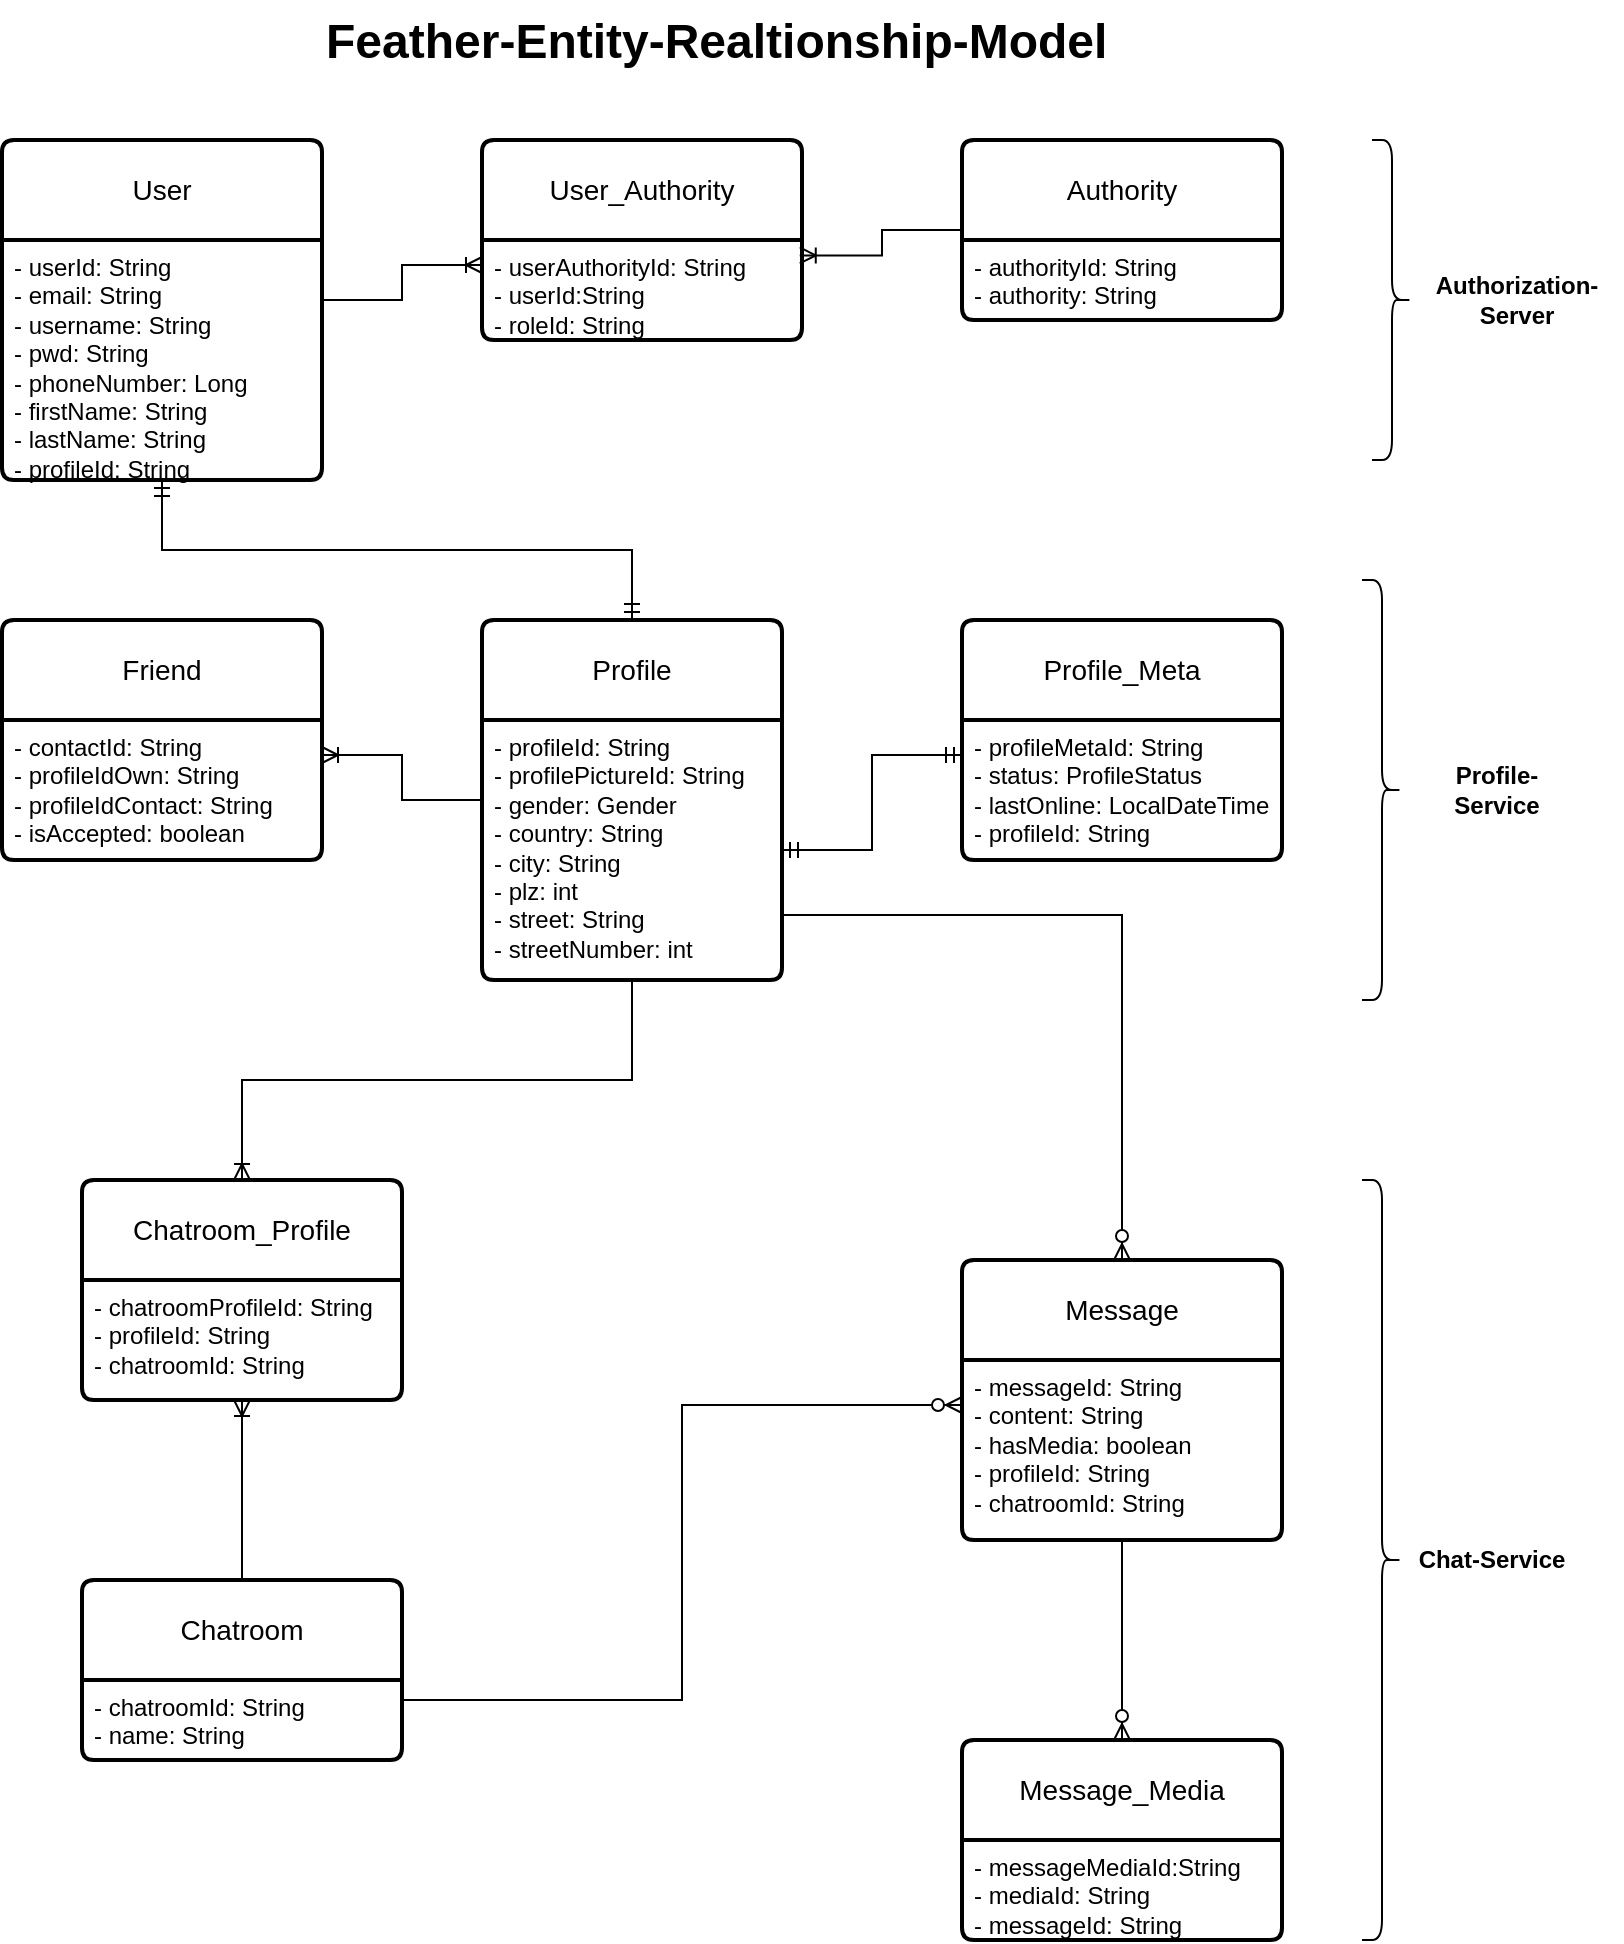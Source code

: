 <mxfile version="26.0.10">
  <diagram id="R2lEEEUBdFMjLlhIrx00" name="Feather-ERM">
    <mxGraphModel dx="1240" dy="578" grid="1" gridSize="10" guides="1" tooltips="1" connect="1" arrows="1" fold="1" page="1" pageScale="1" pageWidth="850" pageHeight="1100" math="0" shadow="0" extFonts="Permanent Marker^https://fonts.googleapis.com/css?family=Permanent+Marker">
      <root>
        <mxCell id="0" />
        <mxCell id="1" parent="0" />
        <mxCell id="oVwXMsBCDr5CwH-8BlyU-7" value="User" style="swimlane;childLayout=stackLayout;horizontal=1;startSize=50;horizontalStack=0;rounded=1;fontSize=14;fontStyle=0;strokeWidth=2;resizeParent=0;resizeLast=1;shadow=0;dashed=0;align=center;arcSize=4;whiteSpace=wrap;html=1;" parent="1" vertex="1">
          <mxGeometry x="40" y="80" width="160" height="170" as="geometry" />
        </mxCell>
        <mxCell id="oVwXMsBCDr5CwH-8BlyU-8" value="- userId: String&lt;br&gt;- email: String&lt;div&gt;- username: String&lt;/div&gt;&lt;div&gt;- pwd: String&lt;/div&gt;&lt;div&gt;-&lt;span style=&quot;background-color: transparent; color: light-dark(rgb(0, 0, 0), rgb(255, 255, 255));&quot;&gt;&amp;nbsp;phoneNumber: Long&lt;/span&gt;&lt;/div&gt;&lt;div&gt;&lt;div&gt;&lt;div&gt;- firstName: String&lt;/div&gt;&lt;div&gt;- lastName: String&lt;/div&gt;&lt;/div&gt;&lt;div&gt;- profileId: String&lt;/div&gt;&lt;/div&gt;&lt;div&gt;&lt;br&gt;&lt;/div&gt;" style="align=left;strokeColor=none;fillColor=none;spacingLeft=4;fontSize=12;verticalAlign=top;resizable=0;rotatable=0;part=1;html=1;" parent="oVwXMsBCDr5CwH-8BlyU-7" vertex="1">
          <mxGeometry y="50" width="160" height="120" as="geometry" />
        </mxCell>
        <mxCell id="oVwXMsBCDr5CwH-8BlyU-9" value="User_Authority" style="swimlane;childLayout=stackLayout;horizontal=1;startSize=50;horizontalStack=0;rounded=1;fontSize=14;fontStyle=0;strokeWidth=2;resizeParent=0;resizeLast=1;shadow=0;dashed=0;align=center;arcSize=4;whiteSpace=wrap;html=1;" parent="1" vertex="1">
          <mxGeometry x="280" y="80" width="160" height="100" as="geometry" />
        </mxCell>
        <mxCell id="oVwXMsBCDr5CwH-8BlyU-10" value="&lt;div&gt;&lt;span style=&quot;background-color: transparent; color: light-dark(rgb(0, 0, 0), rgb(255, 255, 255));&quot;&gt;- userAuthorityId: String&lt;/span&gt;&lt;/div&gt;- userId:String&lt;div&gt;- roleId: String&lt;/div&gt;" style="align=left;strokeColor=none;fillColor=none;spacingLeft=4;fontSize=12;verticalAlign=top;resizable=0;rotatable=0;part=1;html=1;" parent="oVwXMsBCDr5CwH-8BlyU-9" vertex="1">
          <mxGeometry y="50" width="160" height="50" as="geometry" />
        </mxCell>
        <mxCell id="oVwXMsBCDr5CwH-8BlyU-11" value="Authority" style="swimlane;childLayout=stackLayout;horizontal=1;startSize=50;horizontalStack=0;rounded=1;fontSize=14;fontStyle=0;strokeWidth=2;resizeParent=0;resizeLast=1;shadow=0;dashed=0;align=center;arcSize=4;whiteSpace=wrap;html=1;" parent="1" vertex="1">
          <mxGeometry x="520" y="80" width="160" height="90" as="geometry" />
        </mxCell>
        <mxCell id="oVwXMsBCDr5CwH-8BlyU-12" value="&lt;div&gt;&lt;div&gt;- authorityId: String&lt;/div&gt;&lt;div&gt;- authority: String&lt;/div&gt;&lt;/div&gt;" style="align=left;strokeColor=none;fillColor=none;spacingLeft=4;fontSize=12;verticalAlign=top;resizable=0;rotatable=0;part=1;html=1;" parent="oVwXMsBCDr5CwH-8BlyU-11" vertex="1">
          <mxGeometry y="50" width="160" height="40" as="geometry" />
        </mxCell>
        <mxCell id="oVwXMsBCDr5CwH-8BlyU-17" value="" style="edgeStyle=orthogonalEdgeStyle;fontSize=12;html=1;endArrow=ERoneToMany;rounded=0;exitX=1;exitY=0.25;exitDx=0;exitDy=0;entryX=0;entryY=0.25;entryDx=0;entryDy=0;" parent="1" source="oVwXMsBCDr5CwH-8BlyU-8" target="oVwXMsBCDr5CwH-8BlyU-10" edge="1">
          <mxGeometry width="100" height="100" relative="1" as="geometry">
            <mxPoint x="180" y="190" as="sourcePoint" />
            <mxPoint x="280" y="90" as="targetPoint" />
          </mxGeometry>
        </mxCell>
        <mxCell id="oVwXMsBCDr5CwH-8BlyU-19" value="" style="edgeStyle=orthogonalEdgeStyle;fontSize=12;html=1;endArrow=ERoneToMany;rounded=0;exitX=0;exitY=0.5;exitDx=0;exitDy=0;entryX=0.993;entryY=0.154;entryDx=0;entryDy=0;entryPerimeter=0;" parent="1" source="oVwXMsBCDr5CwH-8BlyU-11" target="oVwXMsBCDr5CwH-8BlyU-10" edge="1">
          <mxGeometry width="100" height="100" relative="1" as="geometry">
            <mxPoint x="450" y="350" as="sourcePoint" />
            <mxPoint x="550" y="250" as="targetPoint" />
          </mxGeometry>
        </mxCell>
        <mxCell id="oVwXMsBCDr5CwH-8BlyU-20" value="Profile" style="swimlane;childLayout=stackLayout;horizontal=1;startSize=50;horizontalStack=0;rounded=1;fontSize=14;fontStyle=0;strokeWidth=2;resizeParent=0;resizeLast=1;shadow=0;dashed=0;align=center;arcSize=4;whiteSpace=wrap;html=1;" parent="1" vertex="1">
          <mxGeometry x="280" y="320" width="150" height="180" as="geometry" />
        </mxCell>
        <mxCell id="oVwXMsBCDr5CwH-8BlyU-21" value="&lt;div&gt;- profileId: String&lt;/div&gt;&lt;div&gt;- profilePictureId: String&lt;/div&gt;&lt;div&gt;- gender: Gender&lt;/div&gt;&lt;div&gt;- country: String&lt;/div&gt;&lt;div&gt;- city: String&lt;/div&gt;&lt;div&gt;- plz: int&lt;/div&gt;&lt;div&gt;- street: String&lt;/div&gt;&lt;div&gt;- streetNumber: int&lt;/div&gt;" style="align=left;strokeColor=none;fillColor=none;spacingLeft=4;fontSize=12;verticalAlign=top;resizable=0;rotatable=0;part=1;html=1;" parent="oVwXMsBCDr5CwH-8BlyU-20" vertex="1">
          <mxGeometry y="50" width="150" height="130" as="geometry" />
        </mxCell>
        <mxCell id="oVwXMsBCDr5CwH-8BlyU-31" style="edgeStyle=orthogonalEdgeStyle;rounded=0;orthogonalLoop=1;jettySize=auto;html=1;exitX=0.5;exitY=1;exitDx=0;exitDy=0;" parent="oVwXMsBCDr5CwH-8BlyU-20" source="oVwXMsBCDr5CwH-8BlyU-21" target="oVwXMsBCDr5CwH-8BlyU-21" edge="1">
          <mxGeometry relative="1" as="geometry" />
        </mxCell>
        <mxCell id="oVwXMsBCDr5CwH-8BlyU-23" value="" style="fontSize=12;html=1;endArrow=ERmandOne;startArrow=ERmandOne;rounded=0;exitX=0.5;exitY=0;exitDx=0;exitDy=0;entryX=0.5;entryY=1;entryDx=0;entryDy=0;edgeStyle=orthogonalEdgeStyle;" parent="1" source="oVwXMsBCDr5CwH-8BlyU-20" target="oVwXMsBCDr5CwH-8BlyU-8" edge="1">
          <mxGeometry width="100" height="100" relative="1" as="geometry">
            <mxPoint x="95" y="300" as="sourcePoint" />
            <mxPoint x="95" y="170" as="targetPoint" />
          </mxGeometry>
        </mxCell>
        <mxCell id="oVwXMsBCDr5CwH-8BlyU-26" value="Profile_Meta" style="swimlane;childLayout=stackLayout;horizontal=1;startSize=50;horizontalStack=0;rounded=1;fontSize=14;fontStyle=0;strokeWidth=2;resizeParent=0;resizeLast=1;shadow=0;dashed=0;align=center;arcSize=4;whiteSpace=wrap;html=1;" parent="1" vertex="1">
          <mxGeometry x="520" y="320" width="160" height="120" as="geometry" />
        </mxCell>
        <mxCell id="oVwXMsBCDr5CwH-8BlyU-27" value="&lt;div&gt;- profileMetaId: String&lt;/div&gt;&lt;div&gt;&lt;div&gt;- status: ProfileStatus&lt;div&gt;- lastOnline: LocalDateTime&lt;/div&gt;&lt;/div&gt;&lt;/div&gt;&lt;div&gt;- profileId: String&lt;/div&gt;" style="align=left;strokeColor=none;fillColor=none;spacingLeft=4;fontSize=12;verticalAlign=top;resizable=0;rotatable=0;part=1;html=1;" parent="oVwXMsBCDr5CwH-8BlyU-26" vertex="1">
          <mxGeometry y="50" width="160" height="70" as="geometry" />
        </mxCell>
        <mxCell id="oVwXMsBCDr5CwH-8BlyU-30" value="&lt;h1 style=&quot;margin-top: 0px;&quot;&gt;Feather-Entity-Realtionship-Model&lt;/h1&gt;" style="text;html=1;whiteSpace=wrap;overflow=hidden;rounded=0;" parent="1" vertex="1">
          <mxGeometry x="200" y="10" width="400" height="40" as="geometry" />
        </mxCell>
        <mxCell id="oVwXMsBCDr5CwH-8BlyU-32" value="Friend" style="swimlane;childLayout=stackLayout;horizontal=1;startSize=50;horizontalStack=0;rounded=1;fontSize=14;fontStyle=0;strokeWidth=2;resizeParent=0;resizeLast=1;shadow=0;dashed=0;align=center;arcSize=4;whiteSpace=wrap;html=1;" parent="1" vertex="1">
          <mxGeometry x="40" y="320" width="160" height="120" as="geometry" />
        </mxCell>
        <mxCell id="oVwXMsBCDr5CwH-8BlyU-33" value="&lt;div&gt;- contactId: String&lt;/div&gt;&lt;div&gt;- profileIdOwn: String&lt;/div&gt;&lt;div&gt;- profileIdContact: String&lt;/div&gt;&lt;div&gt;- isAccepted: boolean&lt;/div&gt;" style="align=left;strokeColor=none;fillColor=none;spacingLeft=4;fontSize=12;verticalAlign=top;resizable=0;rotatable=0;part=1;html=1;" parent="oVwXMsBCDr5CwH-8BlyU-32" vertex="1">
          <mxGeometry y="50" width="160" height="70" as="geometry" />
        </mxCell>
        <mxCell id="oVwXMsBCDr5CwH-8BlyU-34" value="" style="edgeStyle=orthogonalEdgeStyle;fontSize=12;html=1;endArrow=ERmandOne;startArrow=ERmandOne;rounded=0;entryX=0;entryY=0.25;entryDx=0;entryDy=0;" parent="1" source="oVwXMsBCDr5CwH-8BlyU-21" target="oVwXMsBCDr5CwH-8BlyU-27" edge="1">
          <mxGeometry width="100" height="100" relative="1" as="geometry">
            <mxPoint x="450" y="540" as="sourcePoint" />
            <mxPoint x="550" y="440" as="targetPoint" />
          </mxGeometry>
        </mxCell>
        <mxCell id="oVwXMsBCDr5CwH-8BlyU-37" value="" style="fontSize=12;html=1;endArrow=ERoneToMany;rounded=0;entryX=1;entryY=0.25;entryDx=0;entryDy=0;edgeStyle=orthogonalEdgeStyle;exitX=0;exitY=0.5;exitDx=0;exitDy=0;" parent="1" source="oVwXMsBCDr5CwH-8BlyU-20" target="oVwXMsBCDr5CwH-8BlyU-33" edge="1">
          <mxGeometry width="100" height="100" relative="1" as="geometry">
            <mxPoint x="280" y="388" as="sourcePoint" />
            <mxPoint x="340" y="470" as="targetPoint" />
          </mxGeometry>
        </mxCell>
        <mxCell id="oVwXMsBCDr5CwH-8BlyU-39" value="Chatroom" style="swimlane;childLayout=stackLayout;horizontal=1;startSize=50;horizontalStack=0;rounded=1;fontSize=14;fontStyle=0;strokeWidth=2;resizeParent=0;resizeLast=1;shadow=0;dashed=0;align=center;arcSize=4;whiteSpace=wrap;html=1;" parent="1" vertex="1">
          <mxGeometry x="80" y="800" width="160" height="90" as="geometry" />
        </mxCell>
        <mxCell id="oVwXMsBCDr5CwH-8BlyU-40" value="- chatroomId: String&lt;div&gt;- name: String&lt;/div&gt;" style="align=left;strokeColor=none;fillColor=none;spacingLeft=4;fontSize=12;verticalAlign=top;resizable=0;rotatable=0;part=1;html=1;" parent="oVwXMsBCDr5CwH-8BlyU-39" vertex="1">
          <mxGeometry y="50" width="160" height="40" as="geometry" />
        </mxCell>
        <mxCell id="oVwXMsBCDr5CwH-8BlyU-41" value="Message" style="swimlane;childLayout=stackLayout;horizontal=1;startSize=50;horizontalStack=0;rounded=1;fontSize=14;fontStyle=0;strokeWidth=2;resizeParent=0;resizeLast=1;shadow=0;dashed=0;align=center;arcSize=4;whiteSpace=wrap;html=1;" parent="1" vertex="1">
          <mxGeometry x="520" y="640" width="160" height="140" as="geometry" />
        </mxCell>
        <mxCell id="oVwXMsBCDr5CwH-8BlyU-42" value="&lt;span style=&quot;background-color: transparent; color: light-dark(rgb(0, 0, 0), rgb(255, 255, 255));&quot;&gt;- messageId: String&lt;/span&gt;&lt;div&gt;- content: String&lt;/div&gt;&lt;div&gt;- hasMedia: boolean&lt;/div&gt;&lt;div&gt;- profileId: String&lt;/div&gt;&lt;div&gt;- chatroomId: String&lt;/div&gt;" style="align=left;strokeColor=none;fillColor=none;spacingLeft=4;fontSize=12;verticalAlign=top;resizable=0;rotatable=0;part=1;html=1;" parent="oVwXMsBCDr5CwH-8BlyU-41" vertex="1">
          <mxGeometry y="50" width="160" height="90" as="geometry" />
        </mxCell>
        <mxCell id="oVwXMsBCDr5CwH-8BlyU-45" value="" style="edgeStyle=orthogonalEdgeStyle;fontSize=12;html=1;endArrow=ERzeroToMany;endFill=1;rounded=0;exitX=1;exitY=0.75;exitDx=0;exitDy=0;entryX=0.5;entryY=0;entryDx=0;entryDy=0;" parent="1" source="oVwXMsBCDr5CwH-8BlyU-21" target="oVwXMsBCDr5CwH-8BlyU-41" edge="1">
          <mxGeometry width="100" height="100" relative="1" as="geometry">
            <mxPoint x="430" y="660" as="sourcePoint" />
            <mxPoint x="530" y="560" as="targetPoint" />
          </mxGeometry>
        </mxCell>
        <mxCell id="oVwXMsBCDr5CwH-8BlyU-46" value="Message_Media" style="swimlane;childLayout=stackLayout;horizontal=1;startSize=50;horizontalStack=0;rounded=1;fontSize=14;fontStyle=0;strokeWidth=2;resizeParent=0;resizeLast=1;shadow=0;dashed=0;align=center;arcSize=4;whiteSpace=wrap;html=1;" parent="1" vertex="1">
          <mxGeometry x="520" y="880" width="160" height="100" as="geometry" />
        </mxCell>
        <mxCell id="oVwXMsBCDr5CwH-8BlyU-47" value="&lt;div&gt;- messageMediaId:String&lt;/div&gt;&lt;div&gt;- mediaId: String&lt;/div&gt;&lt;div&gt;- messageId: String&lt;/div&gt;" style="align=left;strokeColor=none;fillColor=none;spacingLeft=4;fontSize=12;verticalAlign=top;resizable=0;rotatable=0;part=1;html=1;" parent="oVwXMsBCDr5CwH-8BlyU-46" vertex="1">
          <mxGeometry y="50" width="160" height="50" as="geometry" />
        </mxCell>
        <mxCell id="oVwXMsBCDr5CwH-8BlyU-50" value="" style="fontSize=12;html=1;endArrow=ERzeroToMany;endFill=1;rounded=0;entryX=0.5;entryY=0;entryDx=0;entryDy=0;exitX=0.5;exitY=1;exitDx=0;exitDy=0;" parent="1" source="oVwXMsBCDr5CwH-8BlyU-42" target="oVwXMsBCDr5CwH-8BlyU-46" edge="1">
          <mxGeometry width="100" height="100" relative="1" as="geometry">
            <mxPoint x="390" y="880" as="sourcePoint" />
            <mxPoint x="490" y="780" as="targetPoint" />
          </mxGeometry>
        </mxCell>
        <mxCell id="oVwXMsBCDr5CwH-8BlyU-52" value="" style="edgeStyle=orthogonalEdgeStyle;fontSize=12;html=1;endArrow=ERzeroToMany;endFill=1;rounded=0;exitX=1;exitY=0.25;exitDx=0;exitDy=0;entryX=0;entryY=0.25;entryDx=0;entryDy=0;" parent="1" source="oVwXMsBCDr5CwH-8BlyU-40" target="oVwXMsBCDr5CwH-8BlyU-42" edge="1">
          <mxGeometry width="100" height="100" relative="1" as="geometry">
            <mxPoint x="290" y="780" as="sourcePoint" />
            <mxPoint x="390" y="680" as="targetPoint" />
          </mxGeometry>
        </mxCell>
        <mxCell id="oVwXMsBCDr5CwH-8BlyU-53" value="Chatroom_Profile" style="swimlane;childLayout=stackLayout;horizontal=1;startSize=50;horizontalStack=0;rounded=1;fontSize=14;fontStyle=0;strokeWidth=2;resizeParent=0;resizeLast=1;shadow=0;dashed=0;align=center;arcSize=4;whiteSpace=wrap;html=1;" parent="1" vertex="1">
          <mxGeometry x="80" y="600" width="160" height="110" as="geometry" />
        </mxCell>
        <mxCell id="oVwXMsBCDr5CwH-8BlyU-54" value="- chatroomProfileId: String&lt;div&gt;- profileId: String&lt;/div&gt;&lt;div&gt;- chatroomId: String&lt;/div&gt;" style="align=left;strokeColor=none;fillColor=none;spacingLeft=4;fontSize=12;verticalAlign=top;resizable=0;rotatable=0;part=1;html=1;" parent="oVwXMsBCDr5CwH-8BlyU-53" vertex="1">
          <mxGeometry y="50" width="160" height="60" as="geometry" />
        </mxCell>
        <mxCell id="oVwXMsBCDr5CwH-8BlyU-55" value="" style="edgeStyle=orthogonalEdgeStyle;fontSize=12;html=1;endArrow=ERoneToMany;rounded=0;exitX=0.5;exitY=0;exitDx=0;exitDy=0;entryX=0.5;entryY=1;entryDx=0;entryDy=0;" parent="1" source="oVwXMsBCDr5CwH-8BlyU-39" target="oVwXMsBCDr5CwH-8BlyU-54" edge="1">
          <mxGeometry width="100" height="100" relative="1" as="geometry">
            <mxPoint x="210" y="770" as="sourcePoint" />
            <mxPoint x="310" y="670" as="targetPoint" />
          </mxGeometry>
        </mxCell>
        <mxCell id="oVwXMsBCDr5CwH-8BlyU-56" value="" style="edgeStyle=orthogonalEdgeStyle;fontSize=12;html=1;endArrow=ERoneToMany;rounded=0;exitX=0.5;exitY=1;exitDx=0;exitDy=0;" parent="1" source="oVwXMsBCDr5CwH-8BlyU-21" target="oVwXMsBCDr5CwH-8BlyU-53" edge="1">
          <mxGeometry width="100" height="100" relative="1" as="geometry">
            <mxPoint x="300" y="530" as="sourcePoint" />
            <mxPoint x="180" y="675" as="targetPoint" />
          </mxGeometry>
        </mxCell>
        <mxCell id="oVwXMsBCDr5CwH-8BlyU-57" value="" style="shape=curlyBracket;whiteSpace=wrap;html=1;rounded=1;flipH=1;labelPosition=right;verticalLabelPosition=middle;align=left;verticalAlign=middle;" parent="1" vertex="1">
          <mxGeometry x="720" y="600" width="20" height="380" as="geometry" />
        </mxCell>
        <mxCell id="oVwXMsBCDr5CwH-8BlyU-58" value="&lt;b&gt;Chat-Service&lt;/b&gt;" style="text;html=1;align=center;verticalAlign=middle;whiteSpace=wrap;rounded=0;" parent="1" vertex="1">
          <mxGeometry x="740" y="775" width="90" height="30" as="geometry" />
        </mxCell>
        <mxCell id="oVwXMsBCDr5CwH-8BlyU-59" value="" style="shape=curlyBracket;whiteSpace=wrap;html=1;rounded=1;flipH=1;labelPosition=right;verticalLabelPosition=middle;align=left;verticalAlign=middle;" parent="1" vertex="1">
          <mxGeometry x="720" y="300" width="20" height="210" as="geometry" />
        </mxCell>
        <mxCell id="oVwXMsBCDr5CwH-8BlyU-60" value="&lt;b&gt;Profile-Service&lt;/b&gt;" style="text;html=1;align=center;verticalAlign=middle;whiteSpace=wrap;rounded=0;" parent="1" vertex="1">
          <mxGeometry x="745" y="390" width="85" height="30" as="geometry" />
        </mxCell>
        <mxCell id="oVwXMsBCDr5CwH-8BlyU-61" value="" style="shape=curlyBracket;whiteSpace=wrap;html=1;rounded=1;flipH=1;labelPosition=right;verticalLabelPosition=middle;align=left;verticalAlign=middle;" parent="1" vertex="1">
          <mxGeometry x="725" y="80" width="20" height="160" as="geometry" />
        </mxCell>
        <mxCell id="oVwXMsBCDr5CwH-8BlyU-62" value="&lt;b&gt;Authorization-Server&lt;/b&gt;" style="text;html=1;align=center;verticalAlign=middle;whiteSpace=wrap;rounded=0;" parent="1" vertex="1">
          <mxGeometry x="745" y="145" width="105" height="30" as="geometry" />
        </mxCell>
      </root>
    </mxGraphModel>
  </diagram>
</mxfile>
